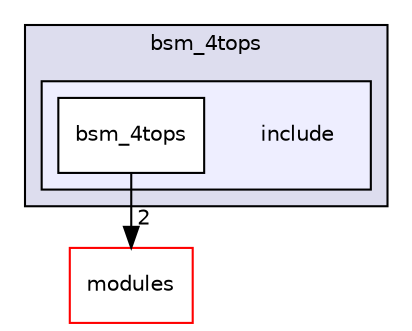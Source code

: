 digraph "include" {
  compound=true
  node [ fontsize="10", fontname="Helvetica"];
  edge [ labelfontsize="10", labelfontname="Helvetica"];
  subgraph clusterdir_dc90814b11677d15e53f163a20ea6993 {
    graph [ bgcolor="#ddddee", pencolor="black", label="bsm_4tops" fontname="Helvetica", fontsize="10", URL="dir_dc90814b11677d15e53f163a20ea6993.html"]
  subgraph clusterdir_826186e6744bfa5e2707899c34479bbe {
    graph [ bgcolor="#eeeeff", pencolor="black", label="" URL="dir_826186e6744bfa5e2707899c34479bbe.html"];
    dir_826186e6744bfa5e2707899c34479bbe [shape=plaintext label="include"];
    dir_7d22090b8555f4e40ccced88c7281d11 [shape=box label="bsm_4tops" color="black" fillcolor="white" style="filled" URL="dir_7d22090b8555f4e40ccced88c7281d11.html"];
  }
  }
  dir_ee3c23494b4011e6a628e4900ef262df [shape=box label="modules" fillcolor="white" style="filled" color="red" URL="dir_ee3c23494b4011e6a628e4900ef262df.html"];
  dir_7d22090b8555f4e40ccced88c7281d11->dir_ee3c23494b4011e6a628e4900ef262df [headlabel="2", labeldistance=1.5 headhref="dir_000111_000074.html"];
}
